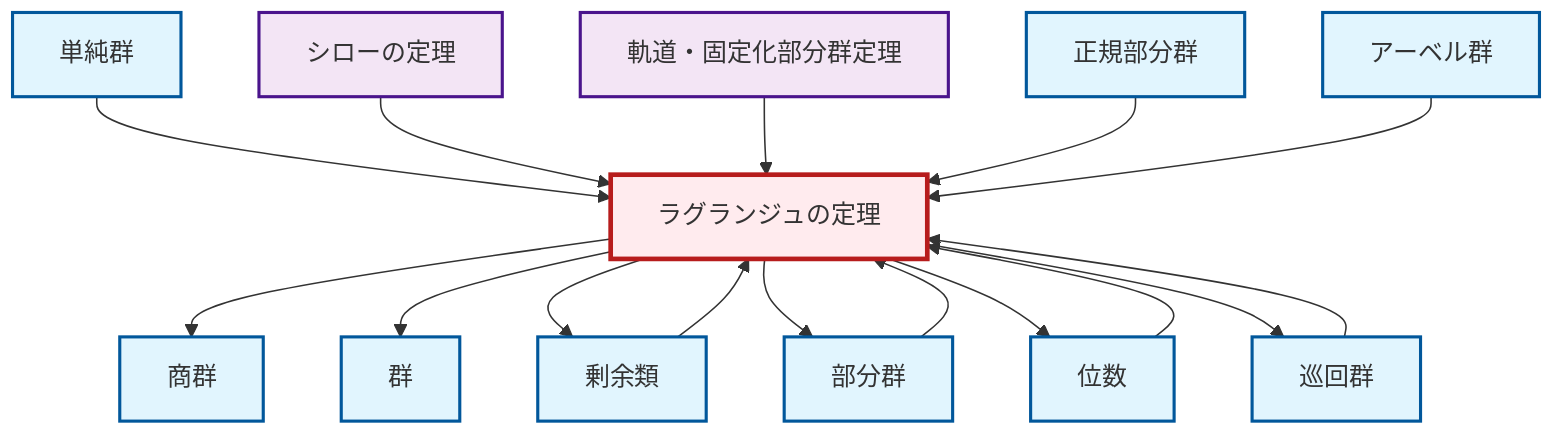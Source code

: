 graph TD
    classDef definition fill:#e1f5fe,stroke:#01579b,stroke-width:2px
    classDef theorem fill:#f3e5f5,stroke:#4a148c,stroke-width:2px
    classDef axiom fill:#fff3e0,stroke:#e65100,stroke-width:2px
    classDef example fill:#e8f5e9,stroke:#1b5e20,stroke-width:2px
    classDef current fill:#ffebee,stroke:#b71c1c,stroke-width:3px
    thm-orbit-stabilizer["軌道・固定化部分群定理"]:::theorem
    thm-sylow["シローの定理"]:::theorem
    def-group["群"]:::definition
    def-subgroup["部分群"]:::definition
    def-coset["剰余類"]:::definition
    def-cyclic-group["巡回群"]:::definition
    def-quotient-group["商群"]:::definition
    def-abelian-group["アーベル群"]:::definition
    def-normal-subgroup["正規部分群"]:::definition
    thm-lagrange["ラグランジュの定理"]:::theorem
    def-simple-group["単純群"]:::definition
    def-order["位数"]:::definition
    def-subgroup --> thm-lagrange
    def-order --> thm-lagrange
    def-cyclic-group --> thm-lagrange
    def-simple-group --> thm-lagrange
    thm-sylow --> thm-lagrange
    def-coset --> thm-lagrange
    thm-lagrange --> def-quotient-group
    thm-orbit-stabilizer --> thm-lagrange
    thm-lagrange --> def-group
    thm-lagrange --> def-coset
    thm-lagrange --> def-subgroup
    def-normal-subgroup --> thm-lagrange
    thm-lagrange --> def-order
    thm-lagrange --> def-cyclic-group
    def-abelian-group --> thm-lagrange
    class thm-lagrange current